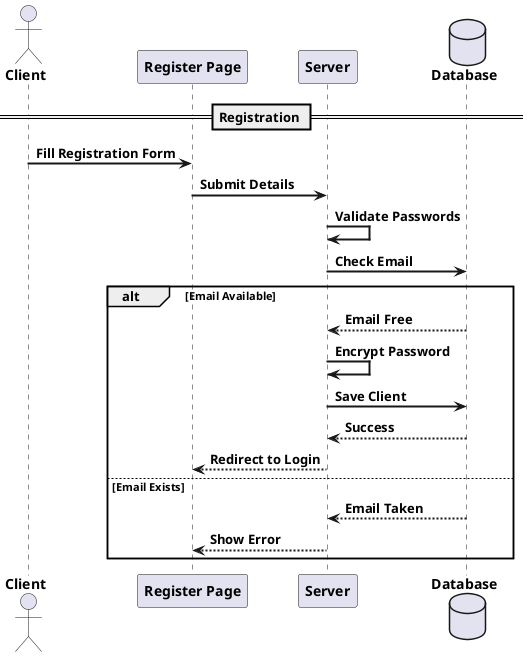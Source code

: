 @startuml Client Registration

skinparam DefaultFontStyle bold
skinparam ParticipantPadding 20
skinparam BoxPadding 10
skinparam SequenceGroupBodyBackgroundColor transparent
skinparam ArrowThickness 2

actor "<b>Client</b>" as Client
participant "<b>Register Page</b>" as UI
participant "<b>Server</b>" as Server
database "<b>Database</b>" as DB

== Registration ==
Client -> UI: <b>Fill Registration Form</b>
UI -> Server: <b>Submit Details</b>

Server -> Server: <b>Validate Passwords</b>
Server -> DB: <b>Check Email</b>

alt <b>Email Available</b>
    DB --[bold]-> Server: <b>Email Free</b>
    Server -> Server: <b>Encrypt Password</b>
    Server -> DB: <b>Save Client</b>
    DB --[bold]-> Server: <b>Success</b>
    Server --[bold]-> UI: <b>Redirect to Login</b>
else <b>Email Exists</b>
    DB --[bold]-> Server: <b>Email Taken</b>
    Server --[bold]-> UI: <b>Show Error</b>
end

@enduml 
